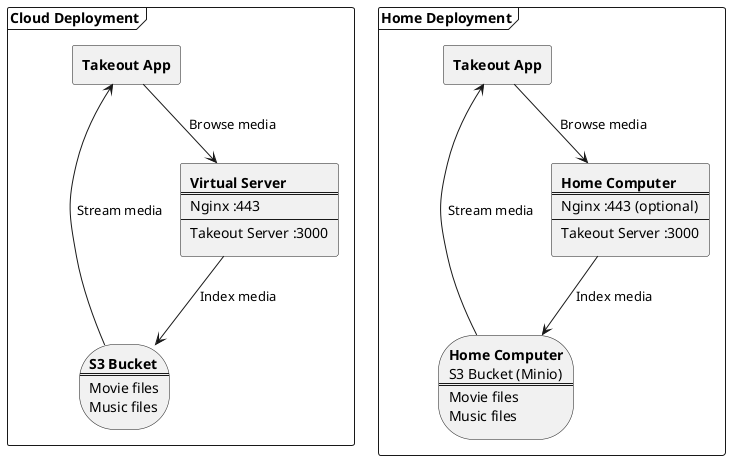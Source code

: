 @startuml
'https://plantuml.com/deployment-diagram

frame "Cloud Deployment" {
    storage cloud_bucket [
     <b>S3 Bucket
     ==
     Movie files
     Music files
    ]

    rectangle cloud_server [
        <b>Virtual Server
        ==
        Nginx :443
        --
        Takeout Server :3000
    ]

    rectangle cloud_app [
        <b>Takeout App
    ]

    cloud_server --> cloud_bucket : Index media
    cloud_app --> cloud_server : Browse media
    cloud_app <-- cloud_bucket : Stream media
}

frame "Home Deployment" {
    storage home_bucket [
     <b>Home Computer
     S3 Bucket (Minio)
     ==
     Movie files
     Music files
    ]

    rectangle home_server [
        <b>Home Computer
        ==
        Nginx :443 (optional)
        --
        Takeout Server :3000
    ]

    rectangle home_app [
        <b>Takeout App
    ]

    home_server --> home_bucket : Index media
    home_app --> home_server : Browse media
    home_app <-- home_bucket : Stream media
}
@enduml